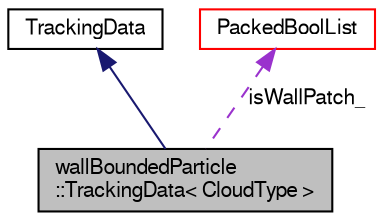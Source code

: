 digraph "wallBoundedParticle::TrackingData&lt; CloudType &gt;"
{
  bgcolor="transparent";
  edge [fontname="FreeSans",fontsize="10",labelfontname="FreeSans",labelfontsize="10"];
  node [fontname="FreeSans",fontsize="10",shape=record];
  Node4 [label="wallBoundedParticle\l::TrackingData\< CloudType \>",height=0.2,width=0.4,color="black", fillcolor="grey75", style="filled", fontcolor="black"];
  Node5 -> Node4 [dir="back",color="midnightblue",fontsize="10",style="solid",fontname="FreeSans"];
  Node5 [label="TrackingData",height=0.2,width=0.4,color="black",URL="$a23590.html"];
  Node6 -> Node4 [dir="back",color="darkorchid3",fontsize="10",style="dashed",label=" isWallPatch_" ,fontname="FreeSans"];
  Node6 [label="PackedBoolList",height=0.2,width=0.4,color="red",URL="$a25934.html",tooltip="A bit-packed bool list. "];
}
